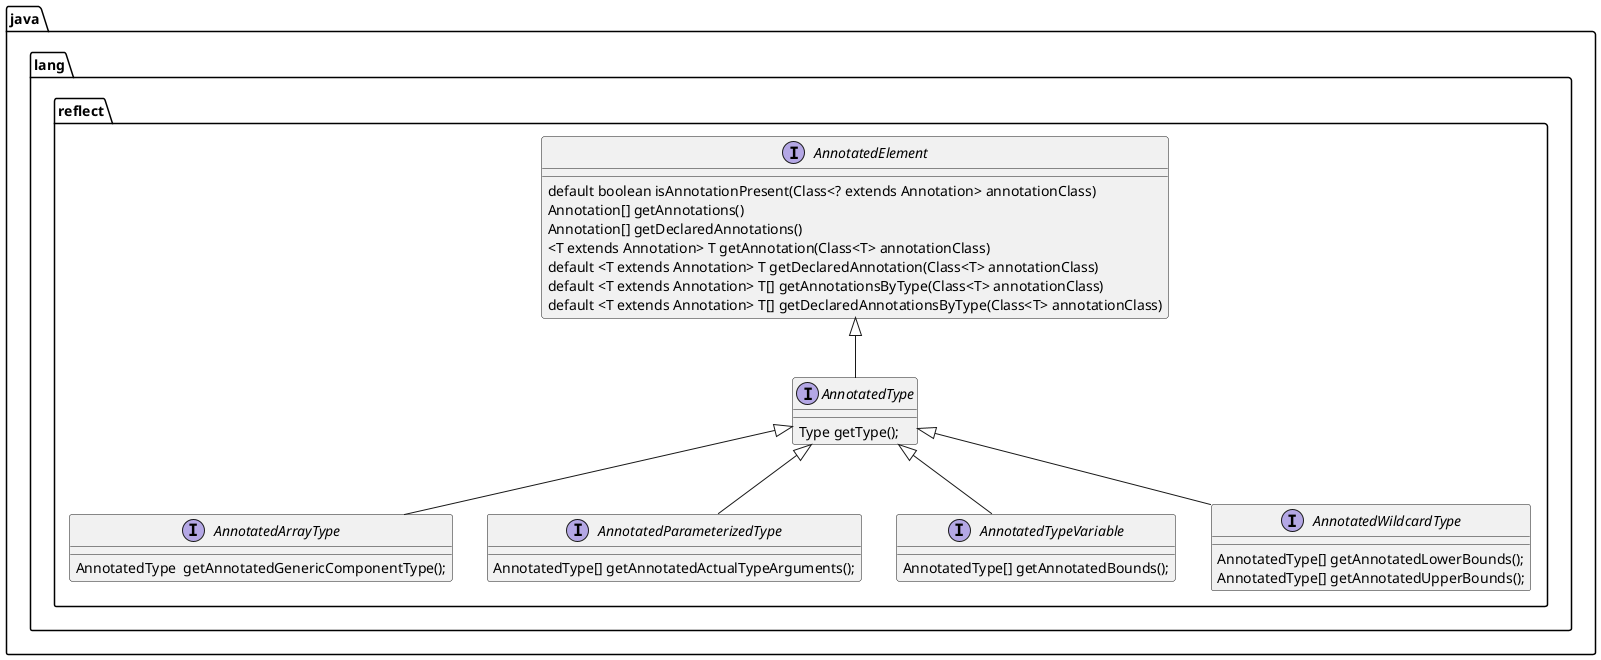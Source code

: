@startuml

package java.lang.reflect{
    interface AnnotatedElement{
        default boolean isAnnotationPresent(Class<? extends Annotation> annotationClass)
        Annotation[] getAnnotations()
        Annotation[] getDeclaredAnnotations()
        <T extends Annotation> T getAnnotation(Class<T> annotationClass)
        default <T extends Annotation> T getDeclaredAnnotation(Class<T> annotationClass)
        default <T extends Annotation> T[] getAnnotationsByType(Class<T> annotationClass)
        default <T extends Annotation> T[] getDeclaredAnnotationsByType(Class<T> annotationClass)
    }
    interface AnnotatedType extends AnnotatedElement {
        Type getType();
    }
    interface AnnotatedArrayType extends AnnotatedType {
        AnnotatedType  getAnnotatedGenericComponentType();
    }
    interface AnnotatedParameterizedType extends AnnotatedType {
        AnnotatedType[] getAnnotatedActualTypeArguments();
    }
    interface AnnotatedTypeVariable extends AnnotatedType {
        AnnotatedType[] getAnnotatedBounds();
    }
    interface AnnotatedWildcardType extends AnnotatedType {
        AnnotatedType[] getAnnotatedLowerBounds();
        AnnotatedType[] getAnnotatedUpperBounds();
    }
}

@enduml